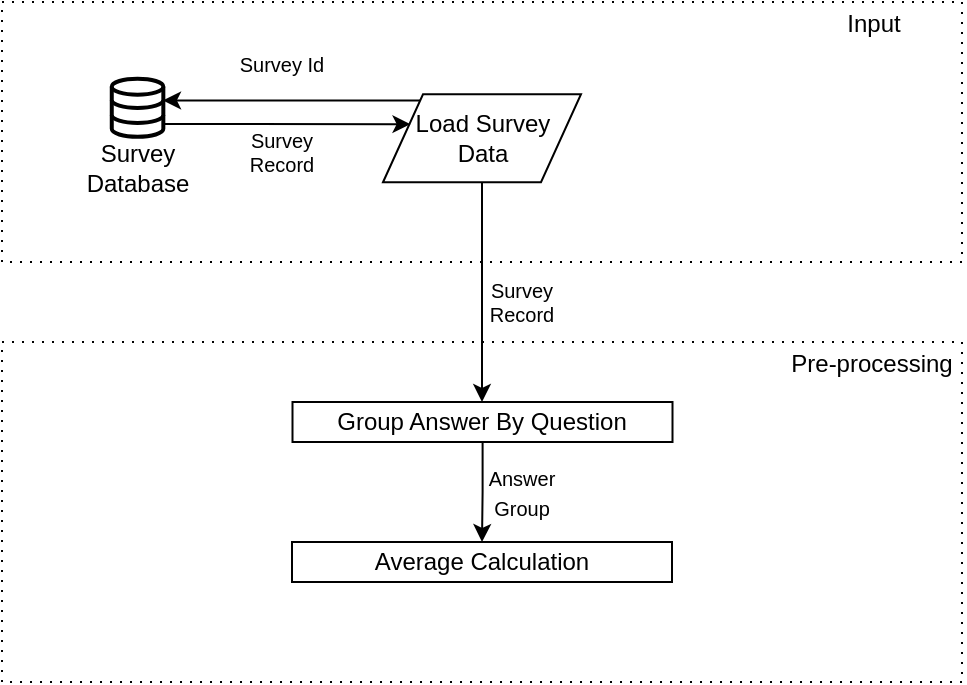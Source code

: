 <mxfile version="21.1.2" type="github">
  <diagram name="Page-1" id="J_HzvNZ0PhXkDLe6oeXv">
    <mxGraphModel dx="950" dy="521" grid="1" gridSize="10" guides="1" tooltips="1" connect="1" arrows="1" fold="1" page="1" pageScale="1" pageWidth="827" pageHeight="1169" math="0" shadow="0">
      <root>
        <mxCell id="0" />
        <mxCell id="1" parent="0" />
        <mxCell id="FSWxIVSEIQViBpeSSdB3-7" value="" style="rounded=0;whiteSpace=wrap;html=1;dashed=1;dashPattern=1 4;container=1;verticalAlign=top;align=center;" vertex="1" parent="1">
          <mxGeometry x="240" y="30" width="480" height="130" as="geometry">
            <mxRectangle x="180" y="30" width="50" height="40" as="alternateBounds" />
          </mxGeometry>
        </mxCell>
        <mxCell id="FSWxIVSEIQViBpeSSdB3-8" value="Input" style="text;strokeColor=none;align=center;fillColor=none;html=1;verticalAlign=middle;whiteSpace=wrap;rounded=0;" vertex="1" parent="FSWxIVSEIQViBpeSSdB3-7">
          <mxGeometry x="391.116" width="90" height="22" as="geometry" />
        </mxCell>
        <mxCell id="FSWxIVSEIQViBpeSSdB3-15" style="edgeStyle=orthogonalEdgeStyle;rounded=0;orthogonalLoop=1;jettySize=auto;html=1;entryX=0.994;entryY=0.374;entryDx=0;entryDy=0;entryPerimeter=0;" edge="1" parent="FSWxIVSEIQViBpeSSdB3-7" source="FSWxIVSEIQViBpeSSdB3-10" target="FSWxIVSEIQViBpeSSdB3-11">
          <mxGeometry relative="1" as="geometry">
            <Array as="points">
              <mxPoint x="80" y="50" />
            </Array>
          </mxGeometry>
        </mxCell>
        <mxCell id="FSWxIVSEIQViBpeSSdB3-10" value="Load Survey&lt;br&gt;Data" style="shape=parallelogram;perimeter=parallelogramPerimeter;whiteSpace=wrap;html=1;fixedSize=1;aspect=fixed;verticalAlign=middle;" vertex="1" parent="FSWxIVSEIQViBpeSSdB3-7">
          <mxGeometry x="190.5" y="46.11" width="99" height="44" as="geometry" />
        </mxCell>
        <mxCell id="FSWxIVSEIQViBpeSSdB3-13" value="" style="group" vertex="1" connectable="0" parent="FSWxIVSEIQViBpeSSdB3-7">
          <mxGeometry x="35.55" y="38.33" width="64.45" height="59.55" as="geometry" />
        </mxCell>
        <mxCell id="FSWxIVSEIQViBpeSSdB3-11" value="" style="html=1;verticalLabelPosition=bottom;align=center;labelBackgroundColor=#ffffff;verticalAlign=top;strokeWidth=2;strokeColor=#000000;shadow=0;dashed=0;shape=mxgraph.ios7.icons.data;" vertex="1" parent="FSWxIVSEIQViBpeSSdB3-13">
          <mxGeometry x="19.335" width="25.78" height="29.1" as="geometry" />
        </mxCell>
        <mxCell id="FSWxIVSEIQViBpeSSdB3-12" value="Survey Database" style="text;strokeColor=none;align=center;fillColor=none;html=1;verticalAlign=middle;whiteSpace=wrap;rounded=0;" vertex="1" parent="FSWxIVSEIQViBpeSSdB3-13">
          <mxGeometry y="29.55" width="64.45" height="30" as="geometry" />
        </mxCell>
        <mxCell id="FSWxIVSEIQViBpeSSdB3-14" style="edgeStyle=orthogonalEdgeStyle;rounded=0;orthogonalLoop=1;jettySize=auto;html=1;entryX=0.139;entryY=0.34;entryDx=0;entryDy=0;entryPerimeter=0;" edge="1" parent="FSWxIVSEIQViBpeSSdB3-7" source="FSWxIVSEIQViBpeSSdB3-11" target="FSWxIVSEIQViBpeSSdB3-10">
          <mxGeometry relative="1" as="geometry">
            <Array as="points">
              <mxPoint x="110" y="61" />
              <mxPoint x="110" y="61" />
            </Array>
          </mxGeometry>
        </mxCell>
        <mxCell id="FSWxIVSEIQViBpeSSdB3-16" value="Survey Id" style="text;strokeColor=none;align=center;fillColor=none;html=1;verticalAlign=middle;whiteSpace=wrap;rounded=0;glass=0;shadow=0;labelBackgroundColor=none;labelBorderColor=none;fontSize=10;" vertex="1" parent="FSWxIVSEIQViBpeSSdB3-7">
          <mxGeometry x="115" y="16.11" width="50" height="30" as="geometry" />
        </mxCell>
        <mxCell id="FSWxIVSEIQViBpeSSdB3-17" value="Survey Record" style="text;strokeColor=none;align=center;fillColor=none;html=1;verticalAlign=middle;whiteSpace=wrap;rounded=0;fontSize=10;" vertex="1" parent="FSWxIVSEIQViBpeSSdB3-7">
          <mxGeometry x="110" y="60.11" width="60" height="30" as="geometry" />
        </mxCell>
        <mxCell id="FSWxIVSEIQViBpeSSdB3-18" value="" style="rounded=0;whiteSpace=wrap;html=1;dashed=1;dashPattern=1 4;container=1;" vertex="1" parent="1">
          <mxGeometry x="240" y="200" width="480" height="170" as="geometry">
            <mxRectangle x="180" y="220" width="50" height="40" as="alternateBounds" />
          </mxGeometry>
        </mxCell>
        <mxCell id="FSWxIVSEIQViBpeSSdB3-19" value="Pre-processing" style="text;strokeColor=none;align=center;fillColor=none;html=1;verticalAlign=middle;whiteSpace=wrap;rounded=0;" vertex="1" parent="FSWxIVSEIQViBpeSSdB3-18">
          <mxGeometry x="390" width="90" height="22" as="geometry" />
        </mxCell>
        <mxCell id="FSWxIVSEIQViBpeSSdB3-31" value="" style="edgeStyle=orthogonalEdgeStyle;rounded=0;orthogonalLoop=1;jettySize=auto;html=1;" edge="1" parent="FSWxIVSEIQViBpeSSdB3-18" source="FSWxIVSEIQViBpeSSdB3-20" target="FSWxIVSEIQViBpeSSdB3-25">
          <mxGeometry relative="1" as="geometry" />
        </mxCell>
        <mxCell id="FSWxIVSEIQViBpeSSdB3-20" value="Group Answer By Question" style="rounded=0;whiteSpace=wrap;html=1;" vertex="1" parent="FSWxIVSEIQViBpeSSdB3-18">
          <mxGeometry x="145.25" y="30" width="190" height="20" as="geometry" />
        </mxCell>
        <mxCell id="FSWxIVSEIQViBpeSSdB3-25" value="Average Calculation" style="rounded=0;whiteSpace=wrap;html=1;" vertex="1" parent="FSWxIVSEIQViBpeSSdB3-18">
          <mxGeometry x="145" y="100" width="190" height="20" as="geometry" />
        </mxCell>
        <mxCell id="FSWxIVSEIQViBpeSSdB3-32" value="&lt;font style=&quot;font-size: 10px;&quot;&gt;Answer Group&lt;/font&gt;" style="text;strokeColor=none;align=center;fillColor=none;html=1;verticalAlign=middle;whiteSpace=wrap;rounded=0;" vertex="1" parent="FSWxIVSEIQViBpeSSdB3-18">
          <mxGeometry x="230" y="60" width="60" height="30" as="geometry" />
        </mxCell>
        <mxCell id="FSWxIVSEIQViBpeSSdB3-22" style="edgeStyle=orthogonalEdgeStyle;rounded=0;orthogonalLoop=1;jettySize=auto;html=1;" edge="1" parent="1" source="FSWxIVSEIQViBpeSSdB3-10">
          <mxGeometry relative="1" as="geometry">
            <mxPoint x="480" y="230" as="targetPoint" />
            <Array as="points">
              <mxPoint x="480" y="230" />
            </Array>
          </mxGeometry>
        </mxCell>
        <mxCell id="FSWxIVSEIQViBpeSSdB3-24" value="Survey Record" style="text;strokeColor=none;align=center;fillColor=none;html=1;verticalAlign=middle;whiteSpace=wrap;rounded=0;fontSize=10;" vertex="1" parent="1">
          <mxGeometry x="470" y="170" width="60" height="20" as="geometry" />
        </mxCell>
      </root>
    </mxGraphModel>
  </diagram>
</mxfile>
